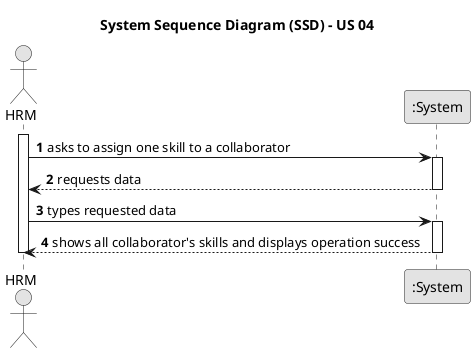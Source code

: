 @startuml
skinparam monochrome true
skinparam packageStyle rectangle
skinparam shadowing false

title System Sequence Diagram (SSD) - US 04

autonumber

actor "HRM" as Employee
participant ":System" as System

activate Employee

    Employee -> System : asks to assign one skill to a collaborator
    activate System

        System --> Employee : requests data
    deactivate System

    Employee -> System : types requested data
    activate System

        System --> Employee : shows all collaborator's skills and displays operation success
    deactivate System

deactivate Employee
@enduml